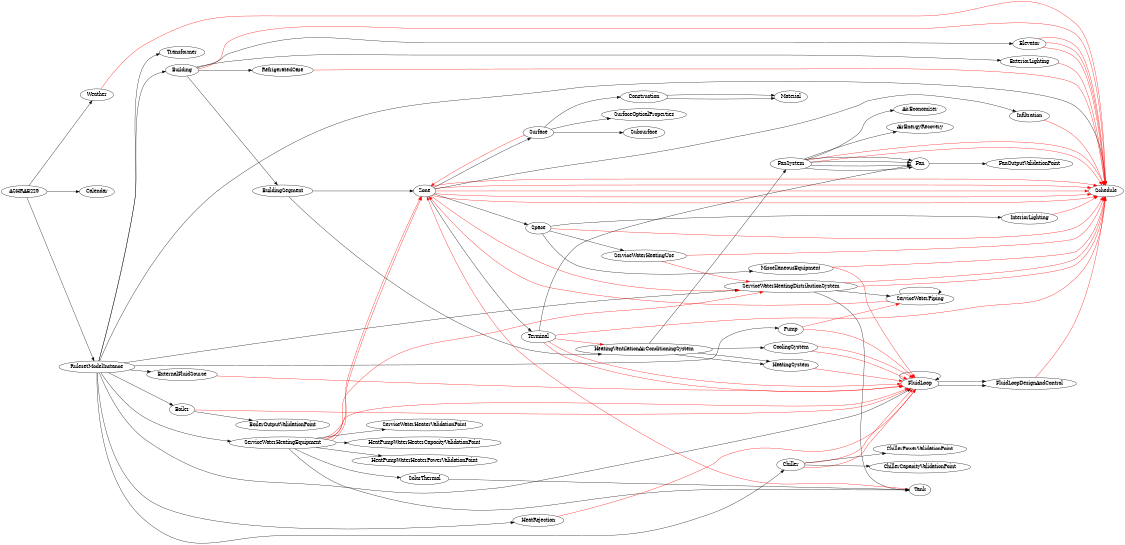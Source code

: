 digraph G {
    size="7.5, 20";
    rankdir=LR;
  ASHRAE229 -> RulesetModelInstance
  ASHRAE229 -> Calendar
  ASHRAE229 -> Weather
  RulesetModelInstance -> Transformer
  RulesetModelInstance -> Building
  RulesetModelInstance -> Schedule
  RulesetModelInstance -> FluidLoop
  RulesetModelInstance -> ServiceWaterHeatingDistributionSystem
  RulesetModelInstance -> ServiceWaterHeatingEquipment
  RulesetModelInstance -> Pump
  RulesetModelInstance -> Boiler
  RulesetModelInstance -> Chiller
  RulesetModelInstance -> HeatRejection
  RulesetModelInstance -> ExternalFluidSource
  Building -> BuildingSegment
  Building -> Elevator
  Building -> ExteriorLighting
  Building -> RefrigeratedCase
  Building -> Schedule [color=red] 
  BuildingSegment -> Zone
  BuildingSegment -> HeatingVentilationAirConditioningSystem
  Zone -> Space
  Zone -> Surface
  Zone -> Infiltration
  Zone -> Schedule [color=red] 
  Zone -> Schedule [color=red] 
  Zone -> Schedule [color=red] 
  Zone -> Schedule [color=red] 
  Zone -> Terminal
  Zone -> ServiceWaterHeatingDistributionSystem [color=red] 
  Zone -> Schedule [color=red] 
  Space -> InteriorLighting
  Space -> MiscellaneousEquipment
  Space -> Schedule [color=red] 
  Space -> ServiceWaterHeatingUse
  Infiltration -> Schedule [color=red] 
  Surface -> Subsurface
  Surface -> Zone [color=red] 
  Surface -> Construction
  Surface -> SurfaceOpticalProperties
  Construction -> Material
  Construction -> Material
  InteriorLighting -> Schedule [color=red] 
  MiscellaneousEquipment -> Schedule [color=red] 
  MiscellaneousEquipment -> FluidLoop [color=red] 
  Weather -> Schedule [color=red] 
  Elevator -> Schedule [color=red] 
  Elevator -> Schedule [color=red] 
  Elevator -> Schedule [color=red] 
  HeatingVentilationAirConditioningSystem -> FanSystem
  HeatingVentilationAirConditioningSystem -> HeatingSystem
  HeatingVentilationAirConditioningSystem -> CoolingSystem
  HeatingVentilationAirConditioningSystem -> HeatingSystem
  HeatingSystem -> FluidLoop [color=red] 
  CoolingSystem -> FluidLoop [color=red] 
  CoolingSystem -> FluidLoop [color=red] 
  FanSystem -> Fan
  FanSystem -> Fan
  FanSystem -> Fan
  FanSystem -> Fan
  FanSystem -> AirEconomizer
  FanSystem -> AirEnergyRecovery
  FanSystem -> Schedule [color=red] 
  FanSystem -> Schedule [color=red] 
  Fan -> FanOutputValidationPoint
  Terminal -> HeatingVentilationAirConditioningSystem [color=red] 
  Terminal -> FluidLoop [color=red] 
  Terminal -> FluidLoop [color=red] 
  Terminal -> Fan
  Terminal -> Schedule [color=red] 
  FluidLoop -> FluidLoop
  FluidLoop -> FluidLoopDesignAndControl
  FluidLoop -> FluidLoopDesignAndControl
  FluidLoopDesignAndControl -> Schedule [color=red] 
  Pump -> FluidLoop [color=red] 
  Pump -> ServiceWaterPiping [color=red] 
  Boiler -> FluidLoop [color=red] 
  Boiler -> BoilerOutputValidationPoint
  Chiller -> FluidLoop [color=red] 
  Chiller -> FluidLoop [color=red] 
  Chiller -> ChillerCapacityValidationPoint
  Chiller -> ChillerPowerValidationPoint
  HeatRejection -> FluidLoop [color=red] 
  ExternalFluidSource -> FluidLoop [color=red] 
  ServiceWaterHeatingDistributionSystem -> Tank
  ServiceWaterHeatingDistributionSystem -> ServiceWaterPiping
  ServiceWaterHeatingDistributionSystem -> Schedule [color=red] 
  ServiceWaterHeatingDistributionSystem -> Schedule [color=red] 
  ServiceWaterPiping -> Zone [color=red] 
  ServiceWaterPiping -> ServiceWaterPiping
  SolarThermal -> Tank
  ServiceWaterHeatingEquipment -> ServiceWaterHeatingDistributionSystem [color=red] 
  ServiceWaterHeatingEquipment -> ServiceWaterHeaterValidationPoint
  ServiceWaterHeatingEquipment -> Zone [color=red] 
  ServiceWaterHeatingEquipment -> Zone [color=red] 
  ServiceWaterHeatingEquipment -> HeatPumpWaterHeaterCapacityValidationPoint
  ServiceWaterHeatingEquipment -> HeatPumpWaterHeaterPowerValidationPoint
  ServiceWaterHeatingEquipment -> Tank
  ServiceWaterHeatingEquipment -> SolarThermal
  ServiceWaterHeatingEquipment -> FluidLoop [color=red] 
  Tank -> Zone [color=red] 
  ServiceWaterHeatingUse -> ServiceWaterHeatingDistributionSystem [color=red] 
  ServiceWaterHeatingUse -> Schedule [color=red] 
  ExteriorLighting -> Schedule [color=red] 
  RefrigeratedCase -> Schedule [color=red] 
}
